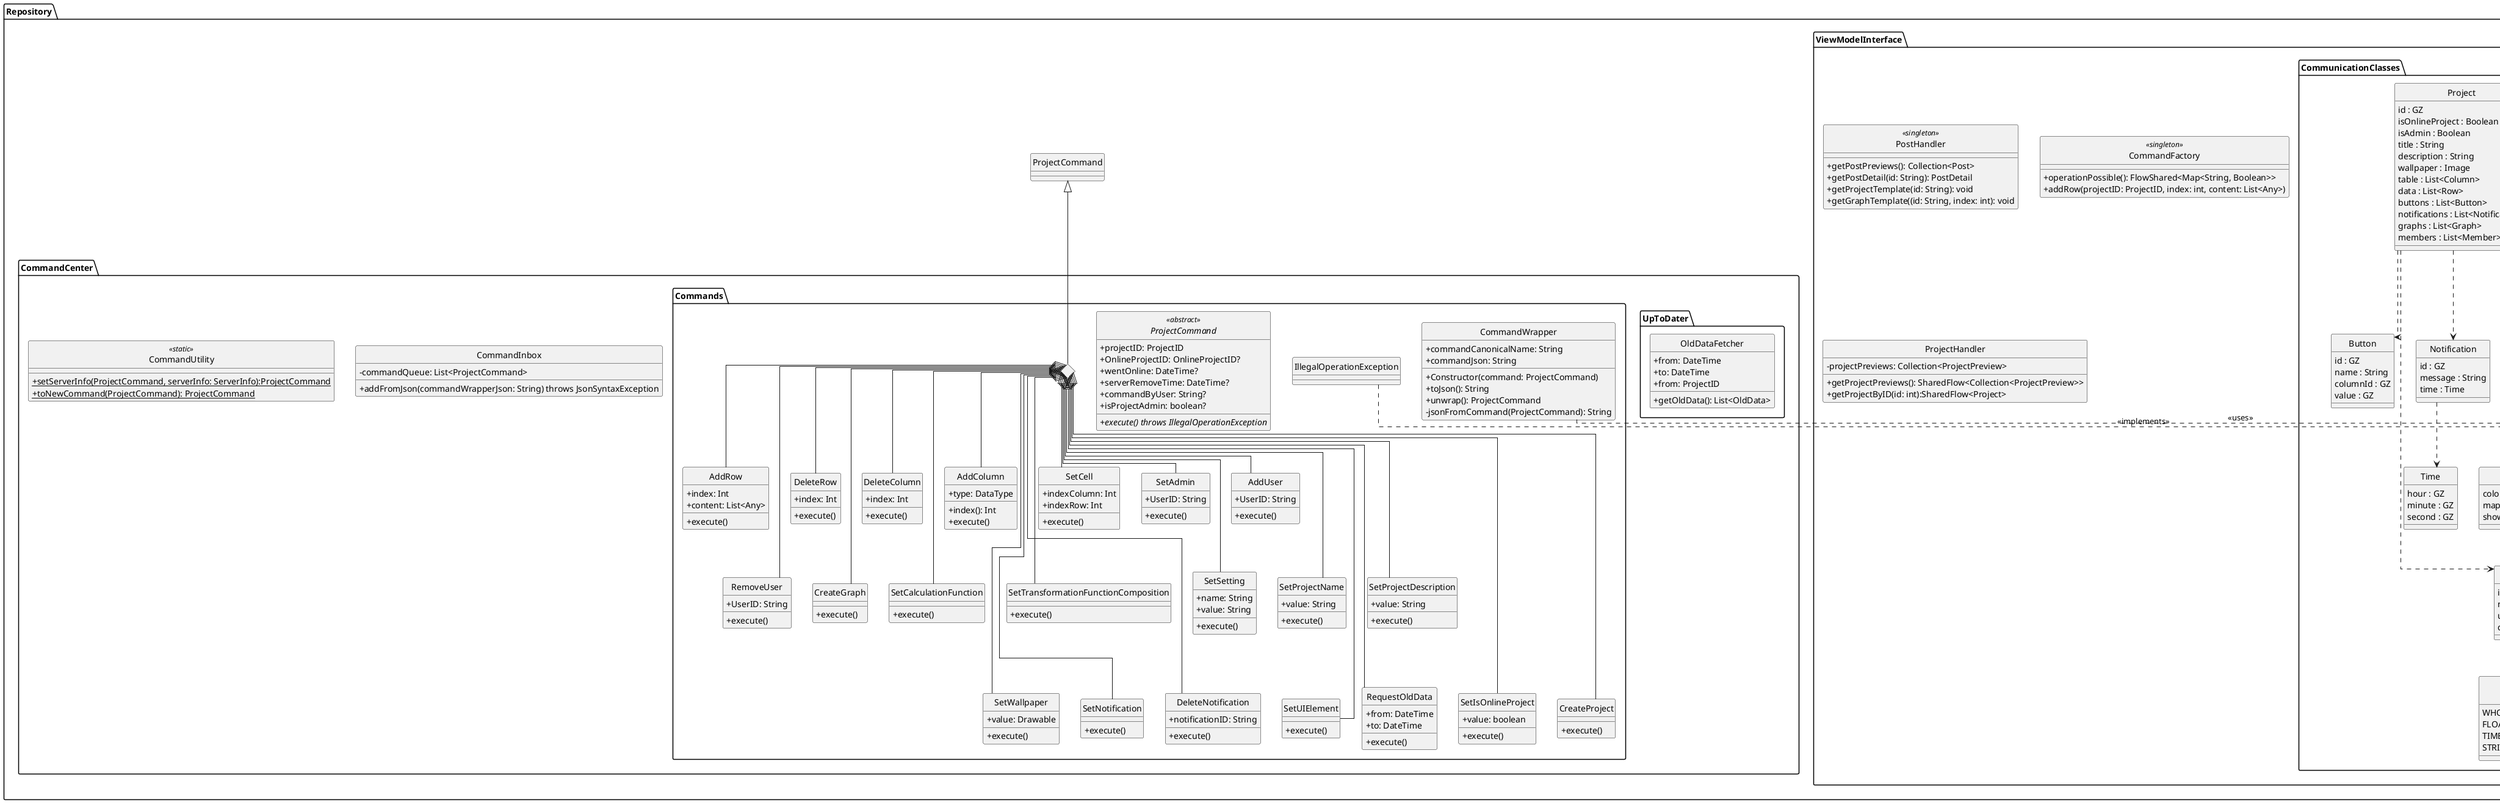 @startuml

skinparam monochrome true
skinparam shadowing false


skinparam lineType ortho
skinparam groupInheritance 22

skinparam genericDisplay old
skinparam classAttributeIconSize 0
skinparam Linetype ortho

hide circle

package Gson {}
package Kotlin{
class Throwable {
}
}

package Repository {
'=================================================================================================='
'Overleaf
package ViewModelInterface {
    'Overleaf deprecated
    class "PostHandler" as repoPostHandler <<singleton>> {
        +getPostPreviews(): Collection<Post>
        +getPostDetail(id: String): PostDetail
        'teplate downloaden via postid
        +getProjectTemplate(id: String): void
        'teplate downloaden via postid + index des graph temlates im Post
        +getGraphTemplate((id: String, index: int): void
    }
    class "CommandFactory" as repoCommandFactory <<singleton>> {
        +operationPossible(): FlowShared<Map<String, Boolean>>
        +addRow(projectID: ProjectID, index: int, content: List<Any>)
     }
    'Overleaf
    class "ProjectHandler" as repoProjectHandler {
        -projectPreviews: Collection<ProjectPreview>
        +getProjectPreviews(): SharedFlow<Collection<ProjectPreview>>
        +getProjectByID(id: int):SharedFlow<Project>
    }
    package CommunicationClasses {
    class "Column" as repoColumn {
            id : GZ
            name : String
            unit : String
            datatype : DataType

        }

        class "Button" as repoButton{
            id : GZ
            name : String
            columnId : GZ
            value : GZ
        }

        class "Notification" as repoNotification {
            id : GZ
            message : String
            time : Time
        }

        class "Time" as repoTime {
            hour : GZ
            minute : GZ
            second : GZ
        }

        class "Member" as repoMember {
            id : GZ
            name : String
        }

        class "ProjectPreview" as repoProjectPreview {
            id : GZ
            name : String
            image : Image
        }

        class "Graph" as repoGraph {
            id : GZ
            image : Image
        }

        class "LineChart" as LineChart {
            dotSize : DotSize
            dotColor : Color
            lineType : LineType
            mappingVertical : List<Column>
            mappingHorizontal : Column
        }

        enum "DotSize" as repoDotSize <<Enum>> {
            SMALL
            MEDIUM
            BIG
        }

        enum "LineType" as repoLineType <<Enum>> {
            DOTTED
            NONE
            CONTINUOUS
        }

        class "PieChart" as repoPieChart {
            color : List<Color>
            mapping : List<Column>
            showPercentages : Boolean
        }


        enum "DataType" as repoDataType <<Enum>> {
            WHOLE_NUMBER
            FLOATING_POINT_NUMBER
            TIME
            STRING
        }

        class "Project" as repoProject {
            id : GZ
            isOnlineProject : Boolean
            isAdmin : Boolean
            title : String
            description : String
            wallpaper : Image
            table : List<Column>
            data : List<Row>
            buttons : List<Button>
            notifications : List<Notification>
            graphs : List<Graph>
            members : List<Member>
        }

        class "Row" as repoRow {
            id : GZ
            elements : List<String>

            getId() : GZ
            getElements() : List<String>
            setId(id : GZ)
            setElements(elements : List<String>)
        }

        repoGraph <|-- repoLineChart
        repoGraph <|-- repoPieChart

        repoProject ..> repoColumn
        repoProject ..> repoRow
        repoProject ..> repoGraph
        repoProject ..> repoButton
        repoProject ..> repoMember
        repoProject ..> repoNotification

        repoLineChart ..> repoLineType
        repoLineChart ..> repoDotSize
        repoLineChart ..> repoColumn

        repoPieChart ..> repoColumn

        repoNotification ..> repoTime

        repoColumn ..> repoDataType
    }

}

'=================================================================================================='
  'Overleaf deprecated
  package CommandCenter {
    'Overleaf deprecated
    class "CommandInbox" as repoCommandInbox {
        -commandQueue: List<ProjectCommand>
        +addFromJson(commandWrapperJson: String) throws JsonSyntaxException
    }
    'Overleaf deprecated
     class "CommandUtility" as CommandUtility <<static>> {
        +{static} setServerInfo(ProjectCommand, serverInfo: ServerInfo):ProjectCommand
        +{static} toNewCommand(ProjectCommand): ProjectCommand
     }
   '-----------------------------------------------------------------------------------------------'
     'Overleaf deprecated
     package UpToDater {
           'Wenn ich einmal länger als 72h am Stück offline war merke ich mir diese Intervalle
           'dann Frage ich jemanden auf dem Server an, der in diesen 72h keine Blindspots hat
           'Overleaf
           class "OldDataFetcher" as repoOldDataFetcher {
           +from: DateTime
           +to: DateTime
           +from: ProjectID
           'null == daten nicht vorhanden
           +getOldData(): List<OldData>
           }
     }
   '-----------------------------------------------------------------------------------------------'
   package Commands {

   abstract class "ProjectCommand" as repoProjectCommand <<abstract>>{
       +projectID: ProjectID
       +OnlineProjectID: OnlineProjectID?
       {field}+wentOnline: DateTime?
       {field}+serverRemoveTime: DateTime?
       +commandByUser: String?
       +isProjectAdmin: boolean?

       {abstract}+execute() throws IllegalOperationException
   }

   <>PLACEHOLDER

   class AddRow {
      +index: Int
      +content: List<Any>

      +execute()
   }
   class DeleteRow {
      +index: Int
      +execute()
   }
   class DeleteColumn {
      +index: Int
      +execute()
   }
   class AddColumn {
      +index(): Int
      +type: DataType
      +execute()
   }
   class SetCell {
      +indexColumn: Int
      +indexRow: Int
      +execute()
   }
   class SetAdmin {
      +UserID: String
      +execute()
   }
   class AddUser {
      +UserID: String
      +execute()
   }

   class RemoveUser {
      +UserID: String
      +execute()
   }
   class CreateGraph {
      'TODO Felder'
      +execute()
   }
   class SetCalculationFunction {
      'TODO Felder'
      +execute()
   }
   class SetTransformationFunctionComposition {
      'TODO Felder'
      +execute()
   }
   class SetSetting {
      +name: String
      +value: String
      +execute()
   }
   class SetProjectName {
      +value: String
      +execute()
   }
   class SetProjectDescription {
      +value: String
      +execute()
   }
   class SetWallpaper {
      +value: Drawable
      +execute()
   }
   class SetNotification {
      'TODO: Felder'
      +execute()
   }
   class DeleteNotification {
      +notificationID: String
      +execute()
   }
   class SetUIElement {
      'TODO: Felder'
      +execute()
   }
   class RequestOldData {
      +from: DateTime
      +to: DateTime
      +execute()
   }
   class SetIsOnlineProject {
      +value: boolean
      +execute()
   }
   class CreateProject {
      +execute()
   }
   class CommandWrapper {
   +commandCanonicalName: String
   +commandJson: String

   +Constructor(command: ProjectCommand)
   +toJson(): String
   +unwrap(): ProjectCommand
   -jsonFromCommand(ProjectCommand): String
   }

   'Overleaf
   class IllegalOperationException {
       }

   }
  }

  CommandWrapper .> Gson: <<uses>>
  IllegalOperationException .> Throwable: <<implements>>

  ProjectCommand ^-- PLACEHOLDER

  together {

    PLACEHOLDER ^-- AddColumn
    PLACEHOLDER ^-- AddRow
    PLACEHOLDER ^-- DeleteRow
    PLACEHOLDER ^-- DeleteColumn
    PLACEHOLDER ^-- SetCell
    PLACEHOLDER ^-- SetAdmin
    PLACEHOLDER ^-- AddUser
    PLACEHOLDER ^--- RemoveUser
    PLACEHOLDER ^--- CreateGraph
    PLACEHOLDER ^--- SetCalculationFunction
    PLACEHOLDER ^--- SetTransformationFunctionComposition
    PLACEHOLDER ^--- SetSetting
    PLACEHOLDER ^--- SetProjectName
    PLACEHOLDER ^--- SetProjectDescription
    PLACEHOLDER ^---- SetWallpaper
    PLACEHOLDER ^---- SetNotification
    PLACEHOLDER ^---- DeleteNotification
    PLACEHOLDER ^---- SetUIElement
    PLACEHOLDER ^---- RequestOldData
    PLACEHOLDER ^---- CreateProject
    PLACEHOLDER ^---- SetIsOnlineProject

  }

}

@enduml